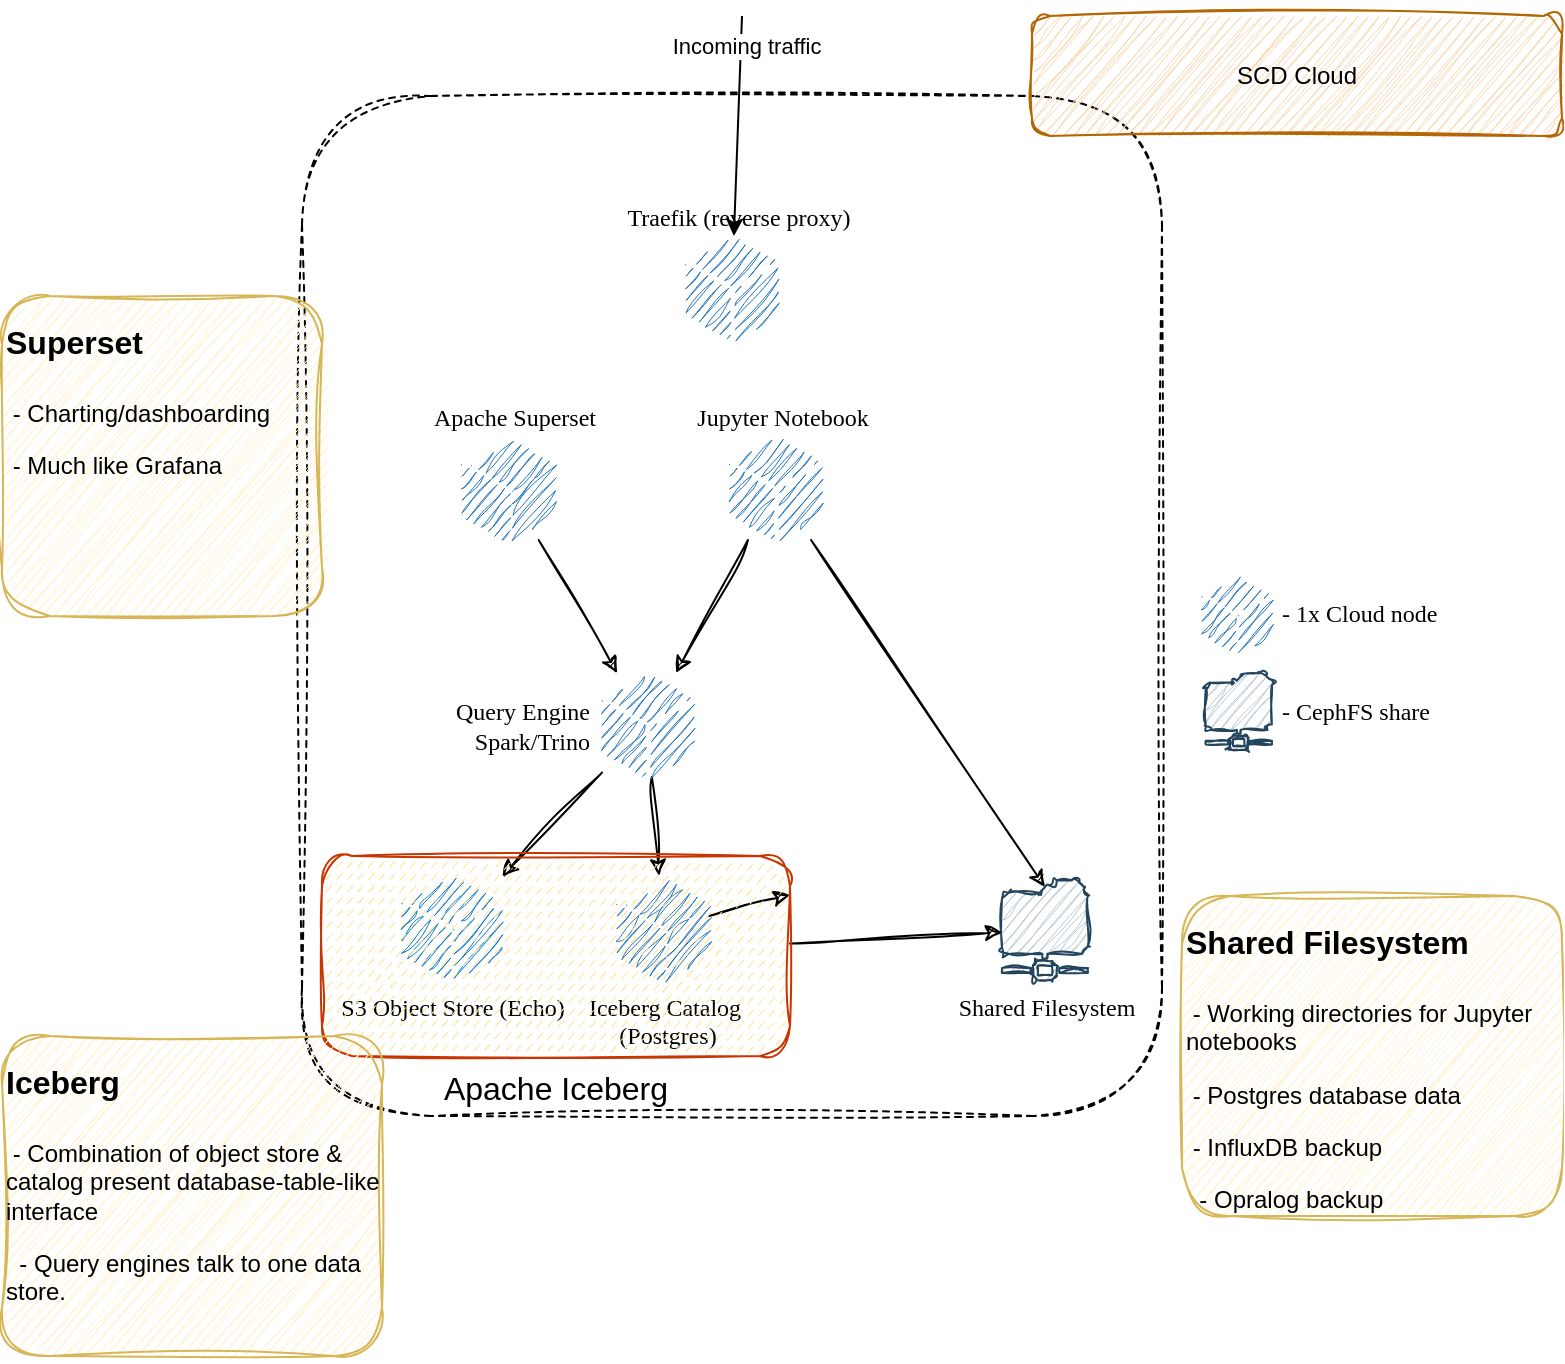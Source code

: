<mxfile version="24.6.4" type="device">
  <diagram name="Page-1" id="Pp8RnbZCFptkfvqOG2bc">
    <mxGraphModel dx="1434" dy="781" grid="1" gridSize="10" guides="1" tooltips="1" connect="1" arrows="1" fold="1" page="1" pageScale="1" pageWidth="827" pageHeight="583" math="0" shadow="0">
      <root>
        <mxCell id="0" />
        <mxCell id="1" parent="0" />
        <mxCell id="Yegjp9foNtBewu_qM6rg-22" value="" style="endArrow=none;html=1;rounded=0;endFill=0;startArrow=classic;startFill=1;" edge="1" parent="1" source="Yegjp9foNtBewu_qM6rg-12">
          <mxGeometry width="50" height="50" relative="1" as="geometry">
            <mxPoint x="390" y="160" as="sourcePoint" />
            <mxPoint x="390" y="20" as="targetPoint" />
          </mxGeometry>
        </mxCell>
        <mxCell id="Yegjp9foNtBewu_qM6rg-23" value="Incoming traffic" style="edgeLabel;html=1;align=center;verticalAlign=middle;resizable=0;points=[];" vertex="1" connectable="0" parent="Yegjp9foNtBewu_qM6rg-22">
          <mxGeometry x="0.735" y="-2" relative="1" as="geometry">
            <mxPoint as="offset" />
          </mxGeometry>
        </mxCell>
        <mxCell id="k6I1WOAuYv6A5rx1H5Q7-6" value="" style="rounded=1;whiteSpace=wrap;html=1;dashed=1;fillColor=none;fontFamily=Tahoma;labelPosition=center;verticalLabelPosition=top;align=center;verticalAlign=bottom;fontSize=24;sketch=1;curveFitting=1;jiggle=2;" parent="1" vertex="1">
          <mxGeometry x="170" y="60" width="430" height="510" as="geometry" />
        </mxCell>
        <mxCell id="k6I1WOAuYv6A5rx1H5Q7-33" value="Shared Filesystem" style="sketch=1;aspect=fixed;pointerEvents=1;shadow=0;dashed=0;html=1;strokeColor=#23445d;labelPosition=center;verticalLabelPosition=bottom;verticalAlign=top;align=center;fillColor=#bac8d3;shape=mxgraph.mscae.enterprise.shared_folder;fontFamily=Tahoma;curveFitting=1;jiggle=2;" parent="1" vertex="1">
          <mxGeometry x="520" y="452" width="43" height="50" as="geometry" />
        </mxCell>
        <mxCell id="Yegjp9foNtBewu_qM6rg-1" value="" style="rounded=0;orthogonalLoop=1;jettySize=auto;html=1;sketch=1;curveFitting=1;jiggle=2;" edge="1" parent="1" source="Yegjp9foNtBewu_qM6rg-10" target="k6I1WOAuYv6A5rx1H5Q7-33">
          <mxGeometry relative="1" as="geometry" />
        </mxCell>
        <mxCell id="k6I1WOAuYv6A5rx1H5Q7-36" value="&amp;nbsp;- 1x Cloud node" style="sketch=1;pointerEvents=1;shadow=0;dashed=0;html=1;strokeColor=none;labelPosition=right;verticalLabelPosition=middle;verticalAlign=middle;outlineConnect=0;align=left;shape=mxgraph.office.concepts.node_generic;fillColor=#2072B8;fontFamily=Tahoma;curveFitting=1;jiggle=2;" parent="1" vertex="1">
          <mxGeometry x="620" y="300" width="35" height="38.5" as="geometry" />
        </mxCell>
        <mxCell id="k6I1WOAuYv6A5rx1H5Q7-52" style="rounded=0;orthogonalLoop=1;jettySize=auto;html=1;sketch=1;curveFitting=1;jiggle=2;" parent="1" source="k6I1WOAuYv6A5rx1H5Q7-43" target="k6I1WOAuYv6A5rx1H5Q7-35" edge="1">
          <mxGeometry relative="1" as="geometry" />
        </mxCell>
        <mxCell id="k6I1WOAuYv6A5rx1H5Q7-53" style="rounded=0;orthogonalLoop=1;jettySize=auto;html=1;sketch=1;curveFitting=1;jiggle=2;" parent="1" source="k6I1WOAuYv6A5rx1H5Q7-43" target="k6I1WOAuYv6A5rx1H5Q7-39" edge="1">
          <mxGeometry relative="1" as="geometry" />
        </mxCell>
        <mxCell id="k6I1WOAuYv6A5rx1H5Q7-43" value="Query Engine&lt;div&gt;Spark/Trino&lt;/div&gt;" style="sketch=1;pointerEvents=1;shadow=0;dashed=0;html=1;strokeColor=none;labelPosition=left;verticalLabelPosition=middle;verticalAlign=middle;outlineConnect=0;align=right;shape=mxgraph.office.concepts.node_generic;fillColor=#2072B8;fontFamily=Tahoma;spacingLeft=0;spacingRight=5;curveFitting=1;jiggle=2;" parent="1" vertex="1">
          <mxGeometry x="320" y="348.5" width="46" height="52" as="geometry" />
        </mxCell>
        <mxCell id="Yegjp9foNtBewu_qM6rg-7" style="rounded=0;orthogonalLoop=1;jettySize=auto;html=1;strokeColor=none;sketch=1;curveFitting=1;jiggle=2;" edge="1" parent="1" source="k6I1WOAuYv6A5rx1H5Q7-44" target="k6I1WOAuYv6A5rx1H5Q7-43">
          <mxGeometry relative="1" as="geometry" />
        </mxCell>
        <mxCell id="k6I1WOAuYv6A5rx1H5Q7-39" value="Iceberg Catalog&lt;div&gt;&amp;nbsp;(Postgres)&lt;/div&gt;" style="sketch=1;pointerEvents=1;shadow=0;dashed=0;html=1;strokeColor=none;labelPosition=center;verticalLabelPosition=bottom;verticalAlign=top;outlineConnect=0;align=center;shape=mxgraph.office.concepts.node_generic;fillColor=#2072B8;fontFamily=Tahoma;curveFitting=1;jiggle=2;" parent="1" vertex="1">
          <mxGeometry x="327.5" y="450" width="46" height="52" as="geometry" />
        </mxCell>
        <mxCell id="Yegjp9foNtBewu_qM6rg-8" style="rounded=0;orthogonalLoop=1;jettySize=auto;html=1;sketch=1;curveFitting=1;jiggle=2;" edge="1" parent="1" source="k6I1WOAuYv6A5rx1H5Q7-44" target="k6I1WOAuYv6A5rx1H5Q7-43">
          <mxGeometry relative="1" as="geometry" />
        </mxCell>
        <mxCell id="k6I1WOAuYv6A5rx1H5Q7-44" value="Jupyter Notebook" style="sketch=1;pointerEvents=1;shadow=0;dashed=0;html=1;strokeColor=none;labelPosition=center;verticalLabelPosition=top;verticalAlign=bottom;outlineConnect=0;align=center;shape=mxgraph.office.concepts.node_generic;fillColor=#2072B8;fontFamily=Tahoma;spacingLeft=5;curveFitting=1;jiggle=2;" parent="1" vertex="1">
          <mxGeometry x="384" y="230" width="46" height="52" as="geometry" />
        </mxCell>
        <mxCell id="k6I1WOAuYv6A5rx1H5Q7-45" value="&amp;nbsp;- CephFS share" style="sketch=1;aspect=fixed;pointerEvents=1;shadow=0;dashed=0;html=1;strokeColor=#23445d;labelPosition=right;verticalLabelPosition=middle;verticalAlign=middle;align=left;fillColor=#bac8d3;shape=mxgraph.mscae.enterprise.shared_folder;fontFamily=Tahoma;curveFitting=1;jiggle=2;" parent="1" vertex="1">
          <mxGeometry x="621.89" y="348.5" width="33.11" height="38.5" as="geometry" />
        </mxCell>
        <mxCell id="k6I1WOAuYv6A5rx1H5Q7-58" style="rounded=0;orthogonalLoop=1;jettySize=auto;html=1;sketch=1;curveFitting=1;jiggle=2;" parent="1" source="k6I1WOAuYv6A5rx1H5Q7-57" target="k6I1WOAuYv6A5rx1H5Q7-43" edge="1">
          <mxGeometry relative="1" as="geometry" />
        </mxCell>
        <mxCell id="k6I1WOAuYv6A5rx1H5Q7-57" value="Apache Superset" style="sketch=1;pointerEvents=1;shadow=0;dashed=0;html=1;strokeColor=none;labelPosition=center;verticalLabelPosition=top;verticalAlign=bottom;outlineConnect=0;align=center;shape=mxgraph.office.concepts.node_generic;fillColor=#2072B8;fontFamily=Tahoma;spacingLeft=5;curveFitting=1;jiggle=2;" parent="1" vertex="1">
          <mxGeometry x="250" y="230" width="46" height="52" as="geometry" />
        </mxCell>
        <mxCell id="Yegjp9foNtBewu_qM6rg-5" style="rounded=0;orthogonalLoop=1;jettySize=auto;html=1;entryX=0.5;entryY=0.07;entryDx=0;entryDy=0;entryPerimeter=0;sketch=1;curveFitting=1;jiggle=2;" edge="1" parent="1" source="k6I1WOAuYv6A5rx1H5Q7-44" target="k6I1WOAuYv6A5rx1H5Q7-33">
          <mxGeometry relative="1" as="geometry" />
        </mxCell>
        <mxCell id="Yegjp9foNtBewu_qM6rg-9" value="&lt;h1 style=&quot;margin-top: 0px;&quot;&gt;&lt;font style=&quot;font-size: 16px;&quot;&gt;Shared Filesystem&lt;/font&gt;&lt;/h1&gt;&lt;p&gt;&amp;nbsp;- Working directories for Jupyter notebooks&lt;/p&gt;&lt;p&gt;&lt;span style=&quot;background-color: initial;&quot;&gt;&amp;nbsp;- Postgres database data&lt;/span&gt;&lt;/p&gt;&lt;p&gt;&amp;nbsp;- InfluxDB backup&lt;/p&gt;&lt;p&gt;&amp;nbsp; - Opralog backup&lt;/p&gt;&lt;p&gt;&lt;span style=&quot;background-color: initial;&quot;&gt;&lt;br&gt;&lt;/span&gt;&lt;/p&gt;&lt;p&gt;&lt;span style=&quot;background-color: initial;&quot;&gt;&lt;br&gt;&lt;/span&gt;&lt;/p&gt;" style="text;html=1;whiteSpace=wrap;overflow=hidden;rounded=1;fillColor=#fff2cc;strokeColor=#d6b656;sketch=1;curveFitting=1;jiggle=2;" vertex="1" parent="1">
          <mxGeometry x="610" y="460" width="190" height="160" as="geometry" />
        </mxCell>
        <mxCell id="k6I1WOAuYv6A5rx1H5Q7-35" value="S3&amp;nbsp;&lt;span style=&quot;background-color: initial;&quot;&gt;Object Store (Echo)&lt;/span&gt;" style="sketch=1;pointerEvents=1;shadow=0;dashed=0;html=1;strokeColor=none;labelPosition=center;verticalLabelPosition=bottom;verticalAlign=top;outlineConnect=0;align=center;shape=mxgraph.office.concepts.node_generic;fillColor=#0178D4;fontFamily=Tahoma;curveFitting=1;jiggle=2;" parent="1" vertex="1">
          <mxGeometry x="220" y="450" width="50" height="52" as="geometry" />
        </mxCell>
        <mxCell id="Yegjp9foNtBewu_qM6rg-11" value="" style="rounded=0;orthogonalLoop=1;jettySize=auto;html=1;sketch=1;curveFitting=1;jiggle=2;" edge="1" parent="1" source="k6I1WOAuYv6A5rx1H5Q7-39" target="Yegjp9foNtBewu_qM6rg-10">
          <mxGeometry relative="1" as="geometry">
            <mxPoint x="374" y="476" as="sourcePoint" />
            <mxPoint x="520" y="477" as="targetPoint" />
          </mxGeometry>
        </mxCell>
        <mxCell id="Yegjp9foNtBewu_qM6rg-10" value="Apache Iceberg" style="rounded=1;whiteSpace=wrap;html=1;fillColor=#FFE599;strokeColor=#C73500;labelBackgroundColor=none;sketch=1;curveFitting=1;jiggle=2;fontColor=#000000;labelPosition=center;verticalLabelPosition=bottom;align=center;verticalAlign=top;fontSize=16;fillStyle=dashed;" vertex="1" parent="1">
          <mxGeometry x="180" y="440" width="234" height="100" as="geometry" />
        </mxCell>
        <mxCell id="Yegjp9foNtBewu_qM6rg-13" value="&lt;h1 style=&quot;margin-top: 0px;&quot;&gt;&lt;font style=&quot;font-size: 16px;&quot;&gt;Iceberg&lt;/font&gt;&lt;/h1&gt;&lt;p&gt;&amp;nbsp;- Combination of object store &amp;amp; catalog present database-table-like interface&lt;/p&gt;&lt;p&gt;&amp;nbsp; - Query engines talk to one data store.&amp;nbsp;&lt;/p&gt;&lt;p&gt;&lt;span style=&quot;background-color: initial;&quot;&gt;&lt;br&gt;&lt;/span&gt;&lt;/p&gt;" style="text;html=1;whiteSpace=wrap;overflow=hidden;rounded=1;fillColor=#fff2cc;strokeColor=#d6b656;sketch=1;curveFitting=1;jiggle=2;" vertex="1" parent="1">
          <mxGeometry x="20" y="530" width="190" height="160" as="geometry" />
        </mxCell>
        <mxCell id="Yegjp9foNtBewu_qM6rg-14" value="&lt;h1 style=&quot;margin-top: 0px;&quot;&gt;&lt;font style=&quot;font-size: 16px;&quot;&gt;Superset&lt;/font&gt;&lt;/h1&gt;&lt;p&gt;&amp;nbsp;- Charting/dashboarding&lt;/p&gt;&lt;p&gt;&amp;nbsp;- Much like Grafana&lt;/p&gt;" style="text;html=1;whiteSpace=wrap;overflow=hidden;rounded=1;fillColor=#fff2cc;strokeColor=#d6b656;sketch=1;curveFitting=1;jiggle=2;" vertex="1" parent="1">
          <mxGeometry x="20" y="160" width="160" height="160" as="geometry" />
        </mxCell>
        <mxCell id="Yegjp9foNtBewu_qM6rg-12" value="Traefik (reverse proxy)" style="sketch=1;pointerEvents=1;shadow=0;dashed=0;html=1;strokeColor=none;labelPosition=center;verticalLabelPosition=top;verticalAlign=bottom;outlineConnect=0;align=center;shape=mxgraph.office.concepts.node_generic;fillColor=#2072B8;fontFamily=Tahoma;spacingLeft=5;curveFitting=1;jiggle=2;" vertex="1" parent="1">
          <mxGeometry x="362" y="130" width="46" height="52" as="geometry" />
        </mxCell>
        <mxCell id="Yegjp9foNtBewu_qM6rg-24" value="SCD Cloud" style="rounded=1;whiteSpace=wrap;html=1;sketch=1;curveFitting=1;jiggle=2;fillColor=#fad7ac;strokeColor=#b46504;" vertex="1" parent="1">
          <mxGeometry x="535" y="20" width="265" height="60" as="geometry" />
        </mxCell>
      </root>
    </mxGraphModel>
  </diagram>
</mxfile>
